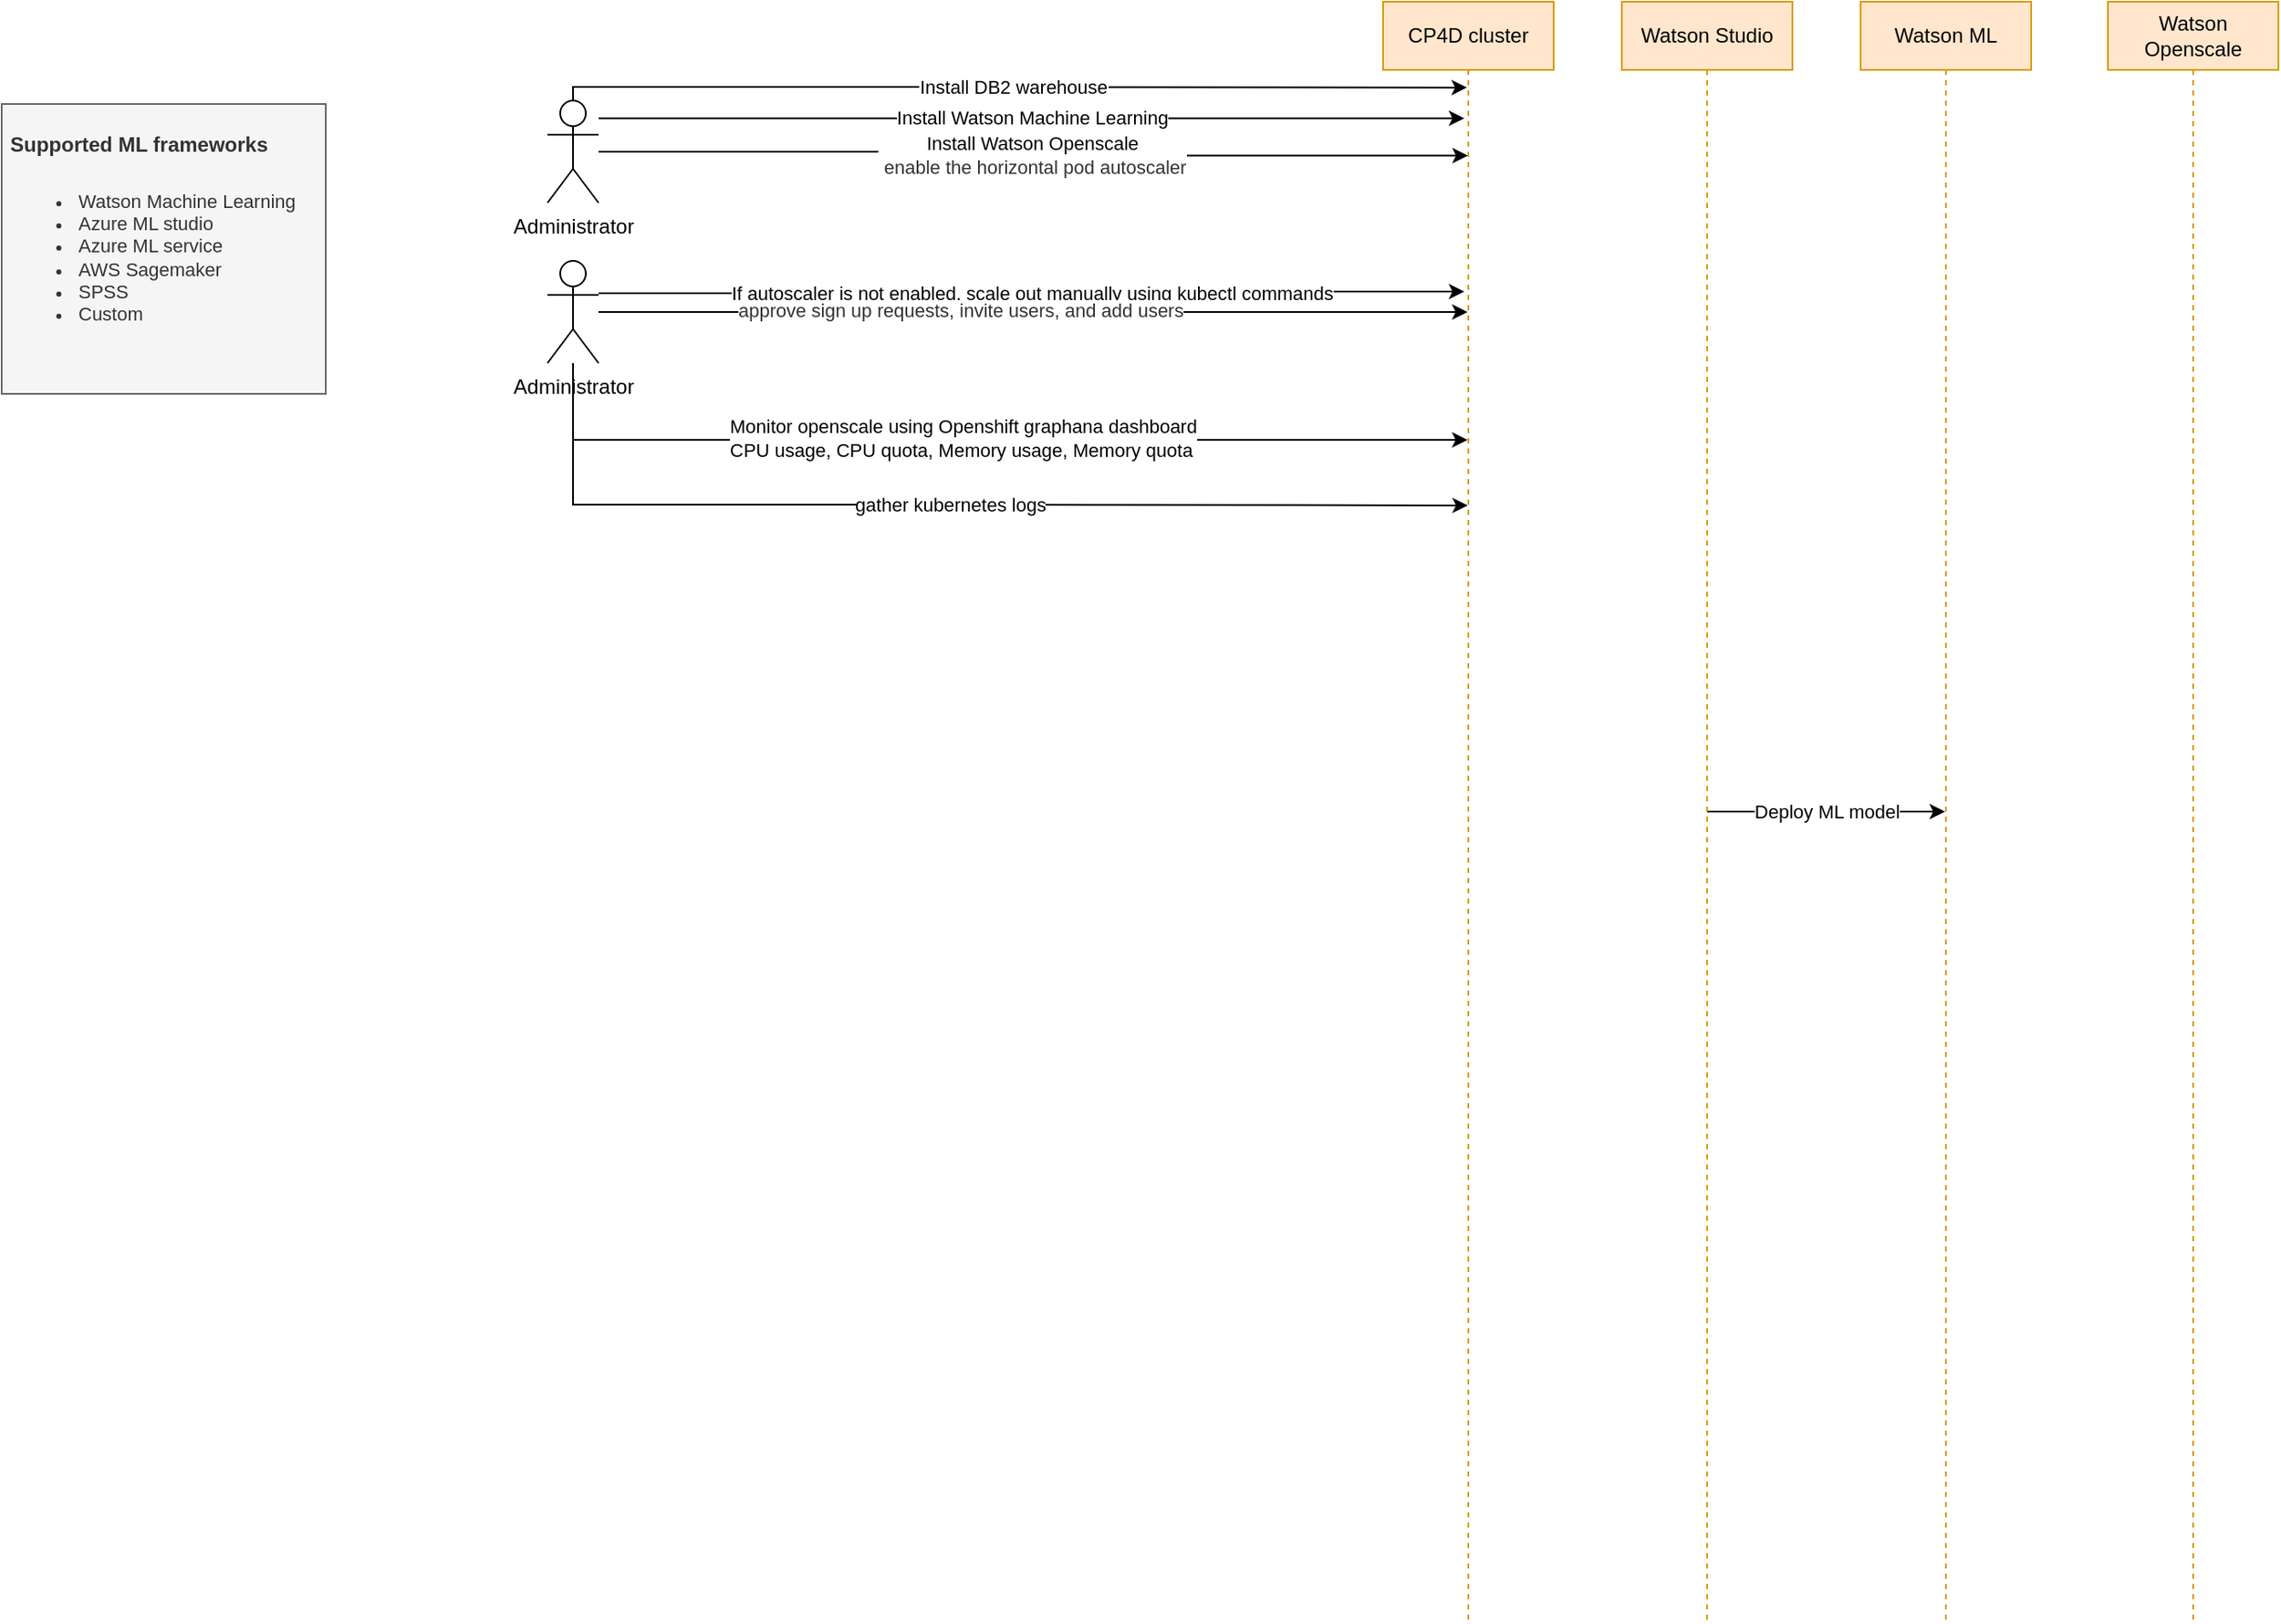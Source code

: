 <mxfile version="13.4.6" type="github">
  <diagram id="6HUkFr_TWw3kJBGQ35cn" name="Page-1">
    <mxGraphModel dx="1527" dy="347" grid="1" gridSize="10" guides="1" tooltips="1" connect="1" arrows="1" fold="1" page="1" pageScale="1" pageWidth="850" pageHeight="1100" math="0" shadow="0">
      <root>
        <mxCell id="0" />
        <mxCell id="1" parent="0" />
        <mxCell id="bhF4zg-Sx_7Qykf7fOIK-1" value="Watson Openscale" style="shape=umlLifeline;perimeter=lifelinePerimeter;whiteSpace=wrap;html=1;container=1;collapsible=0;recursiveResize=0;outlineConnect=0;fillColor=#ffe6cc;strokeColor=#d79b00;" vertex="1" parent="1">
          <mxGeometry x="425" y="60" width="100" height="950" as="geometry" />
        </mxCell>
        <mxCell id="bhF4zg-Sx_7Qykf7fOIK-2" value="Watson ML" style="shape=umlLifeline;perimeter=lifelinePerimeter;whiteSpace=wrap;html=1;container=1;collapsible=0;recursiveResize=0;outlineConnect=0;fillColor=#ffe6cc;strokeColor=#d79b00;" vertex="1" parent="1">
          <mxGeometry x="280" y="60" width="100" height="950" as="geometry" />
        </mxCell>
        <mxCell id="bhF4zg-Sx_7Qykf7fOIK-18" value="Deploy ML model" style="edgeStyle=orthogonalEdgeStyle;rounded=0;orthogonalLoop=1;jettySize=auto;html=1;" edge="1" parent="1" source="bhF4zg-Sx_7Qykf7fOIK-3" target="bhF4zg-Sx_7Qykf7fOIK-2">
          <mxGeometry relative="1" as="geometry" />
        </mxCell>
        <mxCell id="bhF4zg-Sx_7Qykf7fOIK-3" value="Watson Studio" style="shape=umlLifeline;perimeter=lifelinePerimeter;whiteSpace=wrap;html=1;container=1;collapsible=0;recursiveResize=0;outlineConnect=0;fillColor=#ffe6cc;strokeColor=#d79b00;" vertex="1" parent="1">
          <mxGeometry x="140" y="60" width="100" height="950" as="geometry" />
        </mxCell>
        <mxCell id="bhF4zg-Sx_7Qykf7fOIK-4" value="CP4D cluster" style="shape=umlLifeline;perimeter=lifelinePerimeter;whiteSpace=wrap;html=1;container=1;collapsible=0;recursiveResize=0;outlineConnect=0;fillColor=#ffe6cc;strokeColor=#d79b00;" vertex="1" parent="1">
          <mxGeometry y="60" width="100" height="950" as="geometry" />
        </mxCell>
        <mxCell id="bhF4zg-Sx_7Qykf7fOIK-6" value="Install Watson Openscale&lt;br&gt;&lt;span style=&quot;color: rgb(50 , 50 , 50)&quot;&gt;&lt;font style=&quot;font-size: 11px&quot;&gt;&amp;nbsp;enable the horizontal pod autoscaler&lt;/font&gt;&lt;/span&gt;" style="edgeStyle=orthogonalEdgeStyle;rounded=0;orthogonalLoop=1;jettySize=auto;html=1;entryX=0.497;entryY=0.095;entryDx=0;entryDy=0;entryPerimeter=0;" edge="1" parent="1" source="bhF4zg-Sx_7Qykf7fOIK-5" target="bhF4zg-Sx_7Qykf7fOIK-4">
          <mxGeometry relative="1" as="geometry" />
        </mxCell>
        <mxCell id="bhF4zg-Sx_7Qykf7fOIK-7" value="Install Watson Machine Learning" style="edgeStyle=orthogonalEdgeStyle;rounded=0;orthogonalLoop=1;jettySize=auto;html=1;entryX=0.476;entryY=0.072;entryDx=0;entryDy=0;entryPerimeter=0;" edge="1" parent="1" source="bhF4zg-Sx_7Qykf7fOIK-5" target="bhF4zg-Sx_7Qykf7fOIK-4">
          <mxGeometry relative="1" as="geometry">
            <Array as="points">
              <mxPoint x="-165" y="128" />
            </Array>
          </mxGeometry>
        </mxCell>
        <mxCell id="bhF4zg-Sx_7Qykf7fOIK-16" value="Install DB2 warehouse" style="edgeStyle=orthogonalEdgeStyle;rounded=0;orthogonalLoop=1;jettySize=auto;html=1;entryX=0.492;entryY=0.053;entryDx=0;entryDy=0;entryPerimeter=0;" edge="1" parent="1" source="bhF4zg-Sx_7Qykf7fOIK-5" target="bhF4zg-Sx_7Qykf7fOIK-4">
          <mxGeometry relative="1" as="geometry">
            <Array as="points">
              <mxPoint x="-475" y="110" />
              <mxPoint x="-230" y="110" />
            </Array>
          </mxGeometry>
        </mxCell>
        <mxCell id="bhF4zg-Sx_7Qykf7fOIK-5" value="Administrator" style="shape=umlActor;verticalLabelPosition=bottom;verticalAlign=top;html=1;" vertex="1" parent="1">
          <mxGeometry x="-490" y="118" width="30" height="60" as="geometry" />
        </mxCell>
        <mxCell id="bhF4zg-Sx_7Qykf7fOIK-9" value="If autoscaler is not enabled, scale out manually using kubectl commands" style="edgeStyle=orthogonalEdgeStyle;rounded=0;orthogonalLoop=1;jettySize=auto;html=1;entryX=0.476;entryY=0.199;entryDx=0;entryDy=0;entryPerimeter=0;" edge="1" parent="1">
          <mxGeometry relative="1" as="geometry">
            <mxPoint x="-460" y="230.95" as="sourcePoint" />
            <mxPoint x="47.6" y="230.0" as="targetPoint" />
            <Array as="points">
              <mxPoint x="-206" y="230.95" />
              <mxPoint x="-206" y="229.95" />
            </Array>
          </mxGeometry>
        </mxCell>
        <mxCell id="bhF4zg-Sx_7Qykf7fOIK-10" style="edgeStyle=orthogonalEdgeStyle;rounded=0;orthogonalLoop=1;jettySize=auto;html=1;" edge="1" parent="1" source="bhF4zg-Sx_7Qykf7fOIK-8" target="bhF4zg-Sx_7Qykf7fOIK-4">
          <mxGeometry relative="1" as="geometry">
            <Array as="points">
              <mxPoint y="260" />
              <mxPoint y="260" />
            </Array>
          </mxGeometry>
        </mxCell>
        <mxCell id="bhF4zg-Sx_7Qykf7fOIK-11" value="&lt;span style=&quot;color: rgb(50 , 50 , 50)&quot;&gt;&lt;font style=&quot;font-size: 11px&quot;&gt;approve sign up requests, invite users, and add users&lt;/font&gt;&lt;/span&gt;" style="edgeLabel;html=1;align=left;verticalAlign=middle;resizable=0;points=[];" vertex="1" connectable="0" parent="bhF4zg-Sx_7Qykf7fOIK-10">
          <mxGeometry x="-0.252" y="1" relative="1" as="geometry">
            <mxPoint x="-110.86" y="-0.37" as="offset" />
          </mxGeometry>
        </mxCell>
        <mxCell id="bhF4zg-Sx_7Qykf7fOIK-12" style="edgeStyle=orthogonalEdgeStyle;rounded=0;orthogonalLoop=1;jettySize=auto;html=1;" edge="1" parent="1" source="bhF4zg-Sx_7Qykf7fOIK-8" target="bhF4zg-Sx_7Qykf7fOIK-4">
          <mxGeometry relative="1" as="geometry">
            <Array as="points">
              <mxPoint x="-475" y="317" />
            </Array>
          </mxGeometry>
        </mxCell>
        <mxCell id="bhF4zg-Sx_7Qykf7fOIK-13" value="Monitor openscale using Openshift graphana dashboard&lt;br&gt;CPU usage, CPU quota, Memory usage, Memory quota" style="edgeLabel;html=1;align=left;verticalAlign=middle;resizable=0;points=[];" vertex="1" connectable="0" parent="bhF4zg-Sx_7Qykf7fOIK-12">
          <mxGeometry x="-0.377" y="1" relative="1" as="geometry">
            <mxPoint x="-42.76" as="offset" />
          </mxGeometry>
        </mxCell>
        <mxCell id="bhF4zg-Sx_7Qykf7fOIK-14" value="gather kubernetes logs" style="edgeStyle=orthogonalEdgeStyle;rounded=0;orthogonalLoop=1;jettySize=auto;html=1;entryX=0.497;entryY=0.311;entryDx=0;entryDy=0;entryPerimeter=0;" edge="1" parent="1" source="bhF4zg-Sx_7Qykf7fOIK-8" target="bhF4zg-Sx_7Qykf7fOIK-4">
          <mxGeometry relative="1" as="geometry">
            <Array as="points">
              <mxPoint x="-475" y="355" />
              <mxPoint x="-230" y="355" />
            </Array>
          </mxGeometry>
        </mxCell>
        <mxCell id="bhF4zg-Sx_7Qykf7fOIK-8" value="Administrator" style="shape=umlActor;verticalLabelPosition=bottom;verticalAlign=top;html=1;" vertex="1" parent="1">
          <mxGeometry x="-490" y="212" width="30" height="60" as="geometry" />
        </mxCell>
        <mxCell id="bhF4zg-Sx_7Qykf7fOIK-17" value="&lt;h1&gt;&lt;font style=&quot;font-size: 12px&quot;&gt;Supported ML frameworks&lt;/font&gt;&lt;/h1&gt;&lt;p&gt;&lt;/p&gt;&lt;ul style=&quot;font-size: 11px&quot;&gt;&lt;li&gt;Watson Machine Learning&lt;/li&gt;&lt;li&gt;Azure ML studio&lt;/li&gt;&lt;li&gt;Azure ML service&lt;/li&gt;&lt;li&gt;AWS Sagemaker&lt;/li&gt;&lt;li&gt;SPSS&lt;/li&gt;&lt;li&gt;Custom&lt;/li&gt;&lt;/ul&gt;&lt;p&gt;&lt;/p&gt;" style="text;html=1;strokeColor=#666666;fillColor=#f5f5f5;spacing=5;spacingTop=-20;whiteSpace=wrap;overflow=hidden;rounded=0;fontColor=#333333;" vertex="1" parent="1">
          <mxGeometry x="-810" y="120" width="190" height="170" as="geometry" />
        </mxCell>
      </root>
    </mxGraphModel>
  </diagram>
</mxfile>
